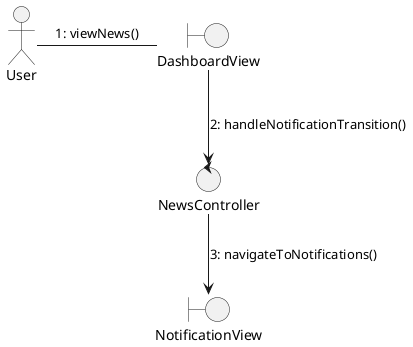 @startuml NotificationTransitionSequence

actor User
boundary DashboardView
control NewsController
boundary NotificationView

User - DashboardView : 1: viewNews()
DashboardView --> NewsController : 2: handleNotificationTransition()
NewsController --> NotificationView : 3: navigateToNotifications()

@enduml